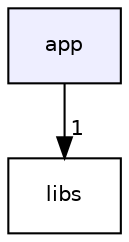 digraph "/home/lpgoulart/UFRN/2017.1/LP_1/Projects/Library/app" {
  compound=true
  node [ fontsize="10", fontname="Helvetica"];
  edge [ labelfontsize="10", labelfontname="Helvetica"];
  dir_d422163b96683743ed3963d4aac17747 [shape=box, label="app", style="filled", fillcolor="#eeeeff", pencolor="black", URL="dir_d422163b96683743ed3963d4aac17747.html"];
  dir_6719ab1f1f7655efc2fa43f7eb574fd1 [shape=box label="libs" URL="dir_6719ab1f1f7655efc2fa43f7eb574fd1.html"];
  dir_d422163b96683743ed3963d4aac17747->dir_6719ab1f1f7655efc2fa43f7eb574fd1 [headlabel="1", labeldistance=1.5 headhref="dir_000000_000001.html"];
}
